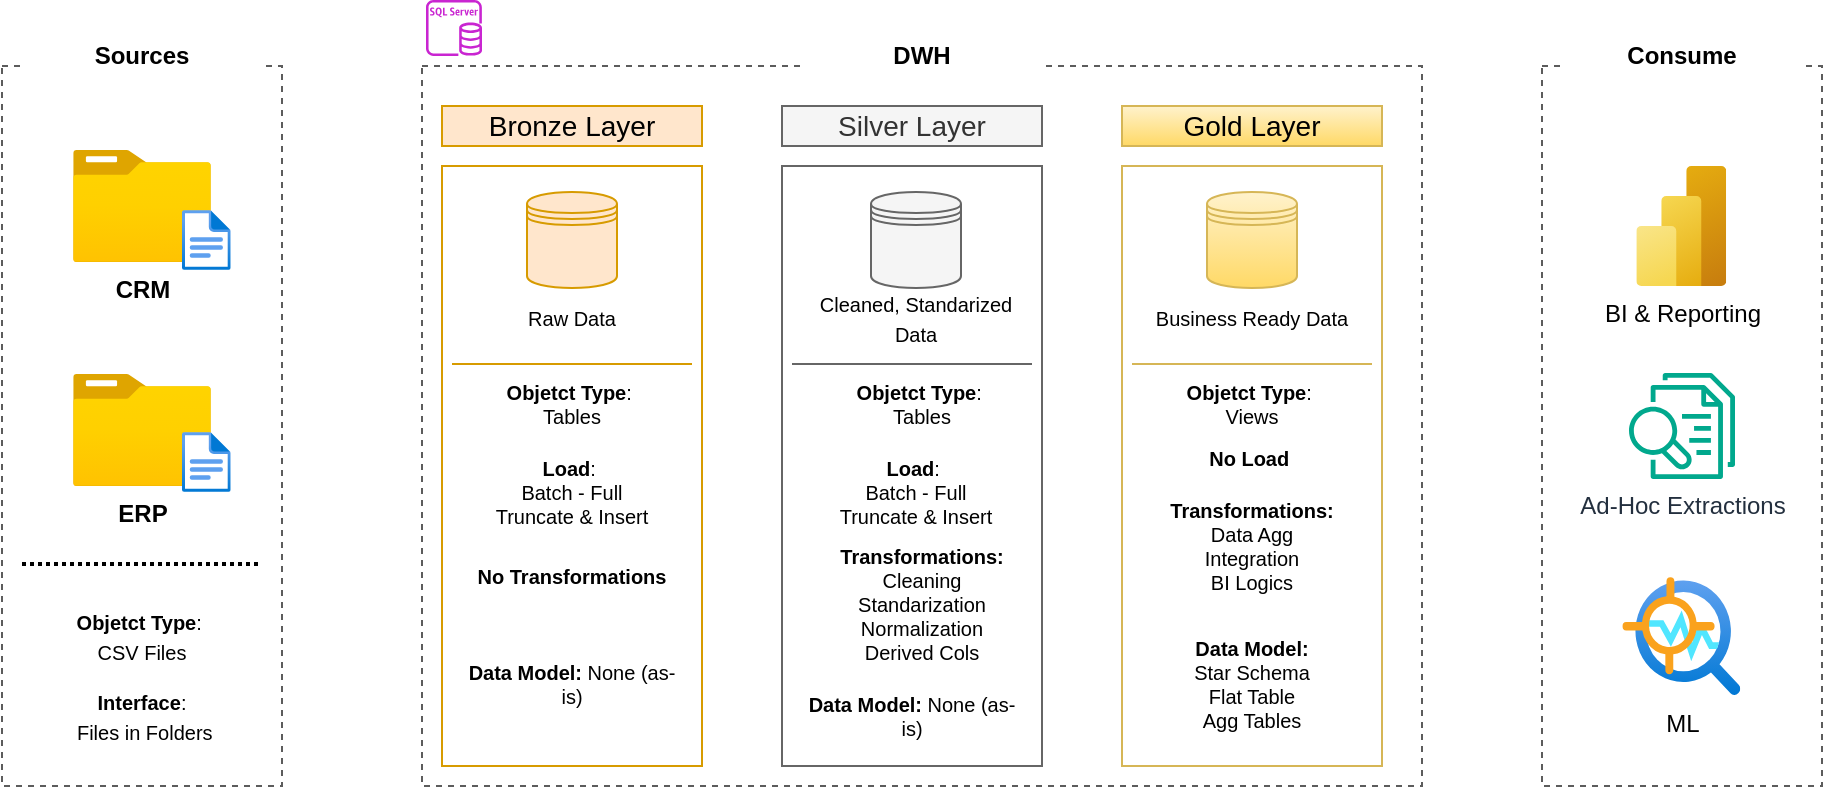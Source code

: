 <mxfile version="28.0.6">
  <diagram name="Page-1" id="Ty4mSpyTs9-fS8-JCJYg">
    <mxGraphModel dx="983" dy="580" grid="1" gridSize="10" guides="1" tooltips="1" connect="1" arrows="1" fold="1" page="1" pageScale="1" pageWidth="850" pageHeight="1100" math="0" shadow="0">
      <root>
        <mxCell id="0" />
        <mxCell id="1" parent="0" />
        <mxCell id="keA4L4bIUD9cCmSrwREW-1" value="" style="rounded=0;whiteSpace=wrap;html=1;dashed=1;strokeColor=light-dark(#5c5c5c, #ededed);" vertex="1" parent="1">
          <mxGeometry x="10" y="310" width="140" height="360" as="geometry" />
        </mxCell>
        <mxCell id="keA4L4bIUD9cCmSrwREW-2" value="Sources" style="rounded=0;whiteSpace=wrap;html=1;strokeColor=none;fillColor=default;fontStyle=1" vertex="1" parent="1">
          <mxGeometry x="20" y="290" width="120" height="30" as="geometry" />
        </mxCell>
        <mxCell id="keA4L4bIUD9cCmSrwREW-3" value="" style="rounded=0;whiteSpace=wrap;html=1;dashed=1;strokeColor=light-dark(#5c5c5c, #ededed);" vertex="1" parent="1">
          <mxGeometry x="220" y="310" width="500" height="360" as="geometry" />
        </mxCell>
        <mxCell id="keA4L4bIUD9cCmSrwREW-4" value="" style="rounded=0;whiteSpace=wrap;html=1;dashed=1;strokeColor=light-dark(#5c5c5c, #ededed);" vertex="1" parent="1">
          <mxGeometry x="780" y="310" width="140" height="360" as="geometry" />
        </mxCell>
        <mxCell id="keA4L4bIUD9cCmSrwREW-5" value="Consume" style="rounded=0;whiteSpace=wrap;html=1;strokeColor=none;fillColor=default;fontStyle=1" vertex="1" parent="1">
          <mxGeometry x="790" y="290" width="120" height="30" as="geometry" />
        </mxCell>
        <mxCell id="keA4L4bIUD9cCmSrwREW-6" value="DWH" style="rounded=0;whiteSpace=wrap;html=1;strokeColor=none;fillColor=default;fontStyle=1" vertex="1" parent="1">
          <mxGeometry x="410" y="290" width="120" height="30" as="geometry" />
        </mxCell>
        <mxCell id="keA4L4bIUD9cCmSrwREW-7" value="Bronze Layer" style="rounded=0;whiteSpace=wrap;html=1;fillColor=#ffe6cc;strokeColor=#d79b00;fontSize=14;fontStyle=0" vertex="1" parent="1">
          <mxGeometry x="230" y="330" width="130" height="20" as="geometry" />
        </mxCell>
        <mxCell id="keA4L4bIUD9cCmSrwREW-8" value="" style="rounded=0;whiteSpace=wrap;html=1;fillColor=none;strokeColor=#d79b00;" vertex="1" parent="1">
          <mxGeometry x="230" y="360" width="130" height="300" as="geometry" />
        </mxCell>
        <mxCell id="keA4L4bIUD9cCmSrwREW-9" value="Silver Layer" style="rounded=0;whiteSpace=wrap;html=1;fillColor=#f5f5f5;fontColor=#333333;strokeColor=#666666;fontSize=14;" vertex="1" parent="1">
          <mxGeometry x="400" y="330" width="130" height="20" as="geometry" />
        </mxCell>
        <mxCell id="keA4L4bIUD9cCmSrwREW-10" value="Gold Layer" style="rounded=0;whiteSpace=wrap;html=1;fillColor=#fff2cc;strokeColor=#d6b656;gradientColor=#ffd966;fontSize=14;" vertex="1" parent="1">
          <mxGeometry x="570" y="330" width="130" height="20" as="geometry" />
        </mxCell>
        <mxCell id="keA4L4bIUD9cCmSrwREW-11" value="" style="rounded=0;whiteSpace=wrap;html=1;fillColor=none;fontColor=#333333;strokeColor=#666666;" vertex="1" parent="1">
          <mxGeometry x="400" y="360" width="130" height="300" as="geometry" />
        </mxCell>
        <mxCell id="keA4L4bIUD9cCmSrwREW-12" value="" style="rounded=0;whiteSpace=wrap;html=1;fillColor=none;strokeColor=#d6b656;gradientColor=#ffd966;" vertex="1" parent="1">
          <mxGeometry x="570" y="360" width="130" height="300" as="geometry" />
        </mxCell>
        <mxCell id="keA4L4bIUD9cCmSrwREW-13" value="&lt;b&gt;CRM&lt;/b&gt;" style="image;aspect=fixed;html=1;points=[];align=center;fontSize=12;image=img/lib/azure2/general/Folder_Blank.svg;" vertex="1" parent="1">
          <mxGeometry x="45.5" y="352" width="69" height="56.0" as="geometry" />
        </mxCell>
        <mxCell id="keA4L4bIUD9cCmSrwREW-15" value="" style="image;aspect=fixed;html=1;points=[];align=center;fontSize=12;image=img/lib/azure2/general/File.svg;" vertex="1" parent="1">
          <mxGeometry x="100" y="382" width="24.35" height="30" as="geometry" />
        </mxCell>
        <mxCell id="keA4L4bIUD9cCmSrwREW-16" value="&lt;b&gt;ERP&lt;/b&gt;" style="image;aspect=fixed;html=1;points=[];align=center;fontSize=12;image=img/lib/azure2/general/Folder_Blank.svg;" vertex="1" parent="1">
          <mxGeometry x="45.5" y="464" width="69" height="56.0" as="geometry" />
        </mxCell>
        <mxCell id="keA4L4bIUD9cCmSrwREW-17" value="" style="image;aspect=fixed;html=1;points=[];align=center;fontSize=12;image=img/lib/azure2/general/File.svg;" vertex="1" parent="1">
          <mxGeometry x="100" y="493" width="24.35" height="30" as="geometry" />
        </mxCell>
        <mxCell id="keA4L4bIUD9cCmSrwREW-18" value="" style="line;strokeWidth=2;html=1;dashed=1;dashPattern=1 1;" vertex="1" parent="1">
          <mxGeometry x="20" y="554" width="120" height="10" as="geometry" />
        </mxCell>
        <mxCell id="keA4L4bIUD9cCmSrwREW-20" value="&lt;font style=&quot;font-size: 10px;&quot;&gt;&lt;b&gt;Objetct Type&lt;/b&gt;:&amp;nbsp;&lt;/font&gt;&lt;div&gt;&lt;font style=&quot;font-size: 10px;&quot;&gt;CSV Files&lt;/font&gt;&lt;/div&gt;" style="text;html=1;align=center;verticalAlign=middle;whiteSpace=wrap;rounded=0;" vertex="1" parent="1">
          <mxGeometry x="25" y="580" width="110" height="30" as="geometry" />
        </mxCell>
        <mxCell id="keA4L4bIUD9cCmSrwREW-21" value="&lt;font style=&quot;font-size: 10px;&quot;&gt;&lt;b&gt;Interface&lt;/b&gt;:&lt;/font&gt;&lt;div&gt;&lt;font style=&quot;font-size: 10px;&quot;&gt;&amp;nbsp;Files in Folders&lt;/font&gt;&lt;/div&gt;" style="text;html=1;align=center;verticalAlign=middle;whiteSpace=wrap;rounded=0;" vertex="1" parent="1">
          <mxGeometry x="15" y="620" width="130" height="30" as="geometry" />
        </mxCell>
        <mxCell id="keA4L4bIUD9cCmSrwREW-22" value="" style="shape=datastore;whiteSpace=wrap;html=1;fillColor=#ffe6cc;strokeColor=#d79b00;" vertex="1" parent="1">
          <mxGeometry x="272.5" y="373" width="45" height="48" as="geometry" />
        </mxCell>
        <mxCell id="keA4L4bIUD9cCmSrwREW-25" value="" style="line;strokeWidth=1;html=1;fillColor=#ffe6cc;strokeColor=#d79b00;" vertex="1" parent="1">
          <mxGeometry x="235" y="454" width="120" height="10" as="geometry" />
        </mxCell>
        <mxCell id="keA4L4bIUD9cCmSrwREW-26" value="" style="line;strokeWidth=1;html=1;fillColor=#f5f5f5;fontColor=#333333;strokeColor=#666666;" vertex="1" parent="1">
          <mxGeometry x="405" y="454" width="120" height="10" as="geometry" />
        </mxCell>
        <mxCell id="keA4L4bIUD9cCmSrwREW-27" value="" style="line;strokeWidth=1;html=1;fillColor=#fff2cc;gradientColor=#ffd966;strokeColor=#d6b656;" vertex="1" parent="1">
          <mxGeometry x="575" y="454" width="120" height="10" as="geometry" />
        </mxCell>
        <mxCell id="keA4L4bIUD9cCmSrwREW-29" value="&lt;span style=&quot;font-size: 10px;&quot;&gt;Raw Data&lt;/span&gt;" style="text;html=1;align=center;verticalAlign=middle;whiteSpace=wrap;rounded=0;" vertex="1" parent="1">
          <mxGeometry x="240" y="421" width="110" height="30" as="geometry" />
        </mxCell>
        <mxCell id="keA4L4bIUD9cCmSrwREW-30" value="&lt;span style=&quot;font-size: 10px;&quot;&gt;Cleaned, Standarized Data&lt;/span&gt;" style="text;html=1;align=center;verticalAlign=middle;whiteSpace=wrap;rounded=0;" vertex="1" parent="1">
          <mxGeometry x="412" y="421" width="110" height="30" as="geometry" />
        </mxCell>
        <mxCell id="keA4L4bIUD9cCmSrwREW-31" value="&lt;span style=&quot;font-size: 10px;&quot;&gt;Business Ready Data&lt;/span&gt;" style="text;html=1;align=center;verticalAlign=middle;whiteSpace=wrap;rounded=0;" vertex="1" parent="1">
          <mxGeometry x="580" y="421" width="110" height="30" as="geometry" />
        </mxCell>
        <mxCell id="keA4L4bIUD9cCmSrwREW-32" value="&lt;font&gt;&lt;b&gt;Objetct Type&lt;/b&gt;:&amp;nbsp;&lt;/font&gt;&lt;div&gt;&lt;font&gt;Tables&lt;/font&gt;&lt;/div&gt;" style="text;html=1;align=center;verticalAlign=middle;whiteSpace=wrap;rounded=0;fontSize=10;" vertex="1" parent="1">
          <mxGeometry x="240" y="464" width="110" height="30" as="geometry" />
        </mxCell>
        <mxCell id="keA4L4bIUD9cCmSrwREW-33" value="&lt;font&gt;&lt;b&gt;Load&lt;/b&gt;:&amp;nbsp;&lt;/font&gt;&lt;div&gt;&lt;span style=&quot;background-color: transparent; color: light-dark(rgb(0, 0, 0), rgb(255, 255, 255));&quot;&gt;Batch -&amp;nbsp;&lt;/span&gt;&lt;span style=&quot;background-color: transparent; color: light-dark(rgb(0, 0, 0), rgb(255, 255, 255));&quot;&gt;Full&lt;/span&gt;&lt;br&gt;&lt;span style=&quot;background-color: transparent; color: light-dark(rgb(0, 0, 0), rgb(255, 255, 255));&quot;&gt;Truncate &amp;amp; Insert&lt;/span&gt;&lt;/div&gt;" style="text;html=1;align=center;verticalAlign=middle;whiteSpace=wrap;rounded=0;fontSize=10;" vertex="1" parent="1">
          <mxGeometry x="240" y="501" width="110" height="44" as="geometry" />
        </mxCell>
        <mxCell id="keA4L4bIUD9cCmSrwREW-34" value="&lt;span&gt;&lt;b&gt;No Transformations&lt;/b&gt;&lt;/span&gt;" style="text;html=1;align=center;verticalAlign=middle;whiteSpace=wrap;rounded=0;fontSize=10;" vertex="1" parent="1">
          <mxGeometry x="240" y="550" width="110" height="30" as="geometry" />
        </mxCell>
        <mxCell id="keA4L4bIUD9cCmSrwREW-35" value="&lt;span&gt;&lt;b&gt;Data Model: &lt;/b&gt;None (as-is)&lt;/span&gt;" style="text;html=1;align=center;verticalAlign=middle;whiteSpace=wrap;rounded=0;fontSize=10;" vertex="1" parent="1">
          <mxGeometry x="240" y="604" width="110" height="30" as="geometry" />
        </mxCell>
        <mxCell id="keA4L4bIUD9cCmSrwREW-36" value="&lt;font&gt;&lt;b&gt;Objetct Type&lt;/b&gt;:&amp;nbsp;&lt;/font&gt;&lt;div&gt;&lt;font&gt;Tables&lt;/font&gt;&lt;/div&gt;" style="text;html=1;align=center;verticalAlign=middle;whiteSpace=wrap;rounded=0;fontSize=10;" vertex="1" parent="1">
          <mxGeometry x="415" y="464" width="110" height="30" as="geometry" />
        </mxCell>
        <mxCell id="keA4L4bIUD9cCmSrwREW-37" value="&lt;font&gt;&lt;b&gt;Load&lt;/b&gt;:&amp;nbsp;&lt;/font&gt;&lt;div&gt;&lt;span style=&quot;background-color: transparent; color: light-dark(rgb(0, 0, 0), rgb(255, 255, 255));&quot;&gt;Batch -&amp;nbsp;&lt;/span&gt;&lt;span style=&quot;background-color: transparent; color: light-dark(rgb(0, 0, 0), rgb(255, 255, 255));&quot;&gt;Full&lt;/span&gt;&lt;br&gt;&lt;span style=&quot;background-color: transparent; color: light-dark(rgb(0, 0, 0), rgb(255, 255, 255));&quot;&gt;Truncate &amp;amp; Insert&lt;/span&gt;&lt;/div&gt;" style="text;html=1;align=center;verticalAlign=middle;whiteSpace=wrap;rounded=0;fontSize=10;" vertex="1" parent="1">
          <mxGeometry x="412" y="501" width="110" height="44" as="geometry" />
        </mxCell>
        <mxCell id="keA4L4bIUD9cCmSrwREW-39" value="&lt;span&gt;&lt;b&gt;Data Model: &lt;/b&gt;None (as-is)&lt;/span&gt;" style="text;html=1;align=center;verticalAlign=middle;whiteSpace=wrap;rounded=0;fontSize=10;" vertex="1" parent="1">
          <mxGeometry x="410" y="620" width="110" height="30" as="geometry" />
        </mxCell>
        <mxCell id="keA4L4bIUD9cCmSrwREW-40" value="&lt;font&gt;&lt;b&gt;Objetct Type&lt;/b&gt;:&amp;nbsp;&lt;/font&gt;&lt;div&gt;Views&lt;/div&gt;" style="text;html=1;align=center;verticalAlign=middle;whiteSpace=wrap;rounded=0;fontSize=10;" vertex="1" parent="1">
          <mxGeometry x="580" y="464" width="110" height="30" as="geometry" />
        </mxCell>
        <mxCell id="keA4L4bIUD9cCmSrwREW-41" value="&lt;font&gt;&lt;b&gt;No Load&lt;/b&gt;&amp;nbsp;&lt;/font&gt;&lt;div&gt;&lt;br&gt;&lt;/div&gt;" style="text;html=1;align=center;verticalAlign=middle;whiteSpace=wrap;rounded=0;fontSize=10;" vertex="1" parent="1">
          <mxGeometry x="580" y="501" width="110" height="22" as="geometry" />
        </mxCell>
        <mxCell id="keA4L4bIUD9cCmSrwREW-42" value="&lt;span&gt;&lt;b&gt;Transformations:&lt;/b&gt;&lt;/span&gt;&lt;div&gt;&lt;span&gt;Data Agg&lt;/span&gt;&lt;/div&gt;&lt;div&gt;&lt;span&gt;Integration&lt;/span&gt;&lt;/div&gt;&lt;div&gt;&lt;span&gt;BI Logics&lt;/span&gt;&lt;/div&gt;" style="text;html=1;align=center;verticalAlign=middle;whiteSpace=wrap;rounded=0;fontSize=10;" vertex="1" parent="1">
          <mxGeometry x="580" y="535" width="110" height="30" as="geometry" />
        </mxCell>
        <mxCell id="keA4L4bIUD9cCmSrwREW-43" value="&lt;span&gt;&lt;b&gt;Data Model:&lt;/b&gt;&lt;/span&gt;&lt;div&gt;&lt;span&gt;&lt;b&gt;&lt;/b&gt;Star Schema&lt;/span&gt;&lt;/div&gt;&lt;div&gt;&lt;span&gt;Flat Table&lt;/span&gt;&lt;/div&gt;&lt;div&gt;&lt;span&gt;Agg Tables&lt;/span&gt;&lt;/div&gt;" style="text;html=1;align=center;verticalAlign=middle;whiteSpace=wrap;rounded=0;fontSize=10;" vertex="1" parent="1">
          <mxGeometry x="580" y="594" width="110" height="50" as="geometry" />
        </mxCell>
        <mxCell id="keA4L4bIUD9cCmSrwREW-44" value="&lt;span&gt;&lt;b&gt;Transformations:&lt;/b&gt;&lt;/span&gt;&lt;div&gt;Cleaning&lt;/div&gt;&lt;div&gt;Standarization&lt;/div&gt;&lt;div&gt;Normalization&lt;/div&gt;&lt;div&gt;Derived Cols&lt;/div&gt;" style="text;html=1;align=center;verticalAlign=middle;whiteSpace=wrap;rounded=0;fontSize=10;" vertex="1" parent="1">
          <mxGeometry x="415" y="564" width="110" height="30" as="geometry" />
        </mxCell>
        <mxCell id="keA4L4bIUD9cCmSrwREW-45" value="" style="shape=datastore;whiteSpace=wrap;html=1;fillColor=#f5f5f5;fontColor=#333333;strokeColor=#666666;" vertex="1" parent="1">
          <mxGeometry x="444.5" y="373" width="45" height="48" as="geometry" />
        </mxCell>
        <mxCell id="keA4L4bIUD9cCmSrwREW-46" value="" style="shape=datastore;whiteSpace=wrap;html=1;fillColor=#fff2cc;gradientColor=#ffd966;strokeColor=#d6b656;" vertex="1" parent="1">
          <mxGeometry x="612.5" y="373" width="45" height="48" as="geometry" />
        </mxCell>
        <mxCell id="keA4L4bIUD9cCmSrwREW-47" value="BI &amp;amp; Reporting" style="image;aspect=fixed;html=1;points=[];align=center;fontSize=12;image=img/lib/azure2/analytics/Power_BI_Embedded.svg;" vertex="1" parent="1">
          <mxGeometry x="827.13" y="360" width="45" height="60" as="geometry" />
        </mxCell>
        <mxCell id="keA4L4bIUD9cCmSrwREW-48" value="Ad-Hoc Extractions" style="sketch=0;outlineConnect=0;fontColor=#232F3E;gradientColor=none;fillColor=#01A88D;strokeColor=none;dashed=0;verticalLabelPosition=bottom;verticalAlign=top;align=center;html=1;fontSize=12;fontStyle=0;aspect=fixed;pointerEvents=1;shape=mxgraph.aws4.textract_analyze_lending;" vertex="1" parent="1">
          <mxGeometry x="823.51" y="463.5" width="52.99" height="52.99" as="geometry" />
        </mxCell>
        <mxCell id="keA4L4bIUD9cCmSrwREW-50" value="ML" style="image;aspect=fixed;html=1;points=[];align=center;fontSize=12;image=img/lib/azure2/ai_machine_learning/Anomaly_Detector.svg;" vertex="1" parent="1">
          <mxGeometry x="820.13" y="565.5" width="59" height="59" as="geometry" />
        </mxCell>
        <mxCell id="keA4L4bIUD9cCmSrwREW-51" value="" style="sketch=0;outlineConnect=0;fontColor=#232F3E;gradientColor=none;fillColor=#C925D1;strokeColor=none;dashed=0;verticalLabelPosition=bottom;verticalAlign=top;align=center;html=1;fontSize=12;fontStyle=0;aspect=fixed;pointerEvents=1;shape=mxgraph.aws4.rds_sql_server_instance;" vertex="1" parent="1">
          <mxGeometry x="222" y="277" width="28" height="28" as="geometry" />
        </mxCell>
      </root>
    </mxGraphModel>
  </diagram>
</mxfile>
